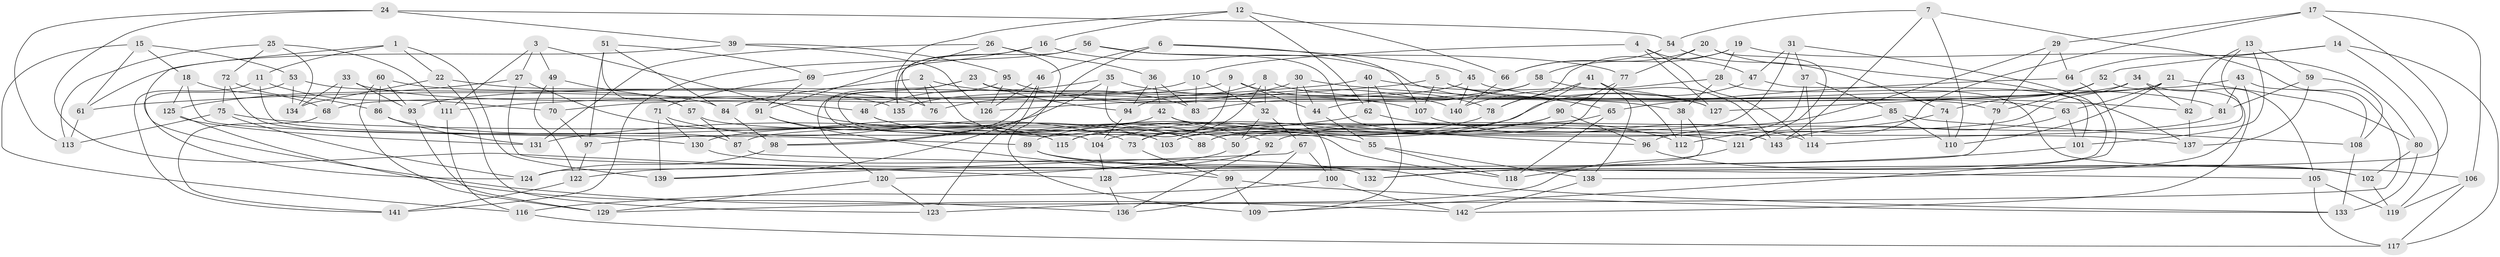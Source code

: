 // Generated by graph-tools (version 1.1) at 2025/26/03/09/25 03:26:56]
// undirected, 143 vertices, 286 edges
graph export_dot {
graph [start="1"]
  node [color=gray90,style=filled];
  1;
  2;
  3;
  4;
  5;
  6;
  7;
  8;
  9;
  10;
  11;
  12;
  13;
  14;
  15;
  16;
  17;
  18;
  19;
  20;
  21;
  22;
  23;
  24;
  25;
  26;
  27;
  28;
  29;
  30;
  31;
  32;
  33;
  34;
  35;
  36;
  37;
  38;
  39;
  40;
  41;
  42;
  43;
  44;
  45;
  46;
  47;
  48;
  49;
  50;
  51;
  52;
  53;
  54;
  55;
  56;
  57;
  58;
  59;
  60;
  61;
  62;
  63;
  64;
  65;
  66;
  67;
  68;
  69;
  70;
  71;
  72;
  73;
  74;
  75;
  76;
  77;
  78;
  79;
  80;
  81;
  82;
  83;
  84;
  85;
  86;
  87;
  88;
  89;
  90;
  91;
  92;
  93;
  94;
  95;
  96;
  97;
  98;
  99;
  100;
  101;
  102;
  103;
  104;
  105;
  106;
  107;
  108;
  109;
  110;
  111;
  112;
  113;
  114;
  115;
  116;
  117;
  118;
  119;
  120;
  121;
  122;
  123;
  124;
  125;
  126;
  127;
  128;
  129;
  130;
  131;
  132;
  133;
  134;
  135;
  136;
  137;
  138;
  139;
  140;
  141;
  142;
  143;
  1 -- 139;
  1 -- 22;
  1 -- 124;
  1 -- 11;
  2 -- 88;
  2 -- 83;
  2 -- 84;
  2 -- 76;
  3 -- 49;
  3 -- 27;
  3 -- 111;
  3 -- 103;
  4 -- 47;
  4 -- 114;
  4 -- 127;
  4 -- 10;
  5 -- 111;
  5 -- 63;
  5 -- 127;
  5 -- 107;
  6 -- 139;
  6 -- 45;
  6 -- 107;
  6 -- 46;
  7 -- 54;
  7 -- 129;
  7 -- 110;
  7 -- 143;
  8 -- 94;
  8 -- 73;
  8 -- 38;
  8 -- 32;
  9 -- 78;
  9 -- 115;
  9 -- 68;
  9 -- 44;
  10 -- 32;
  10 -- 83;
  10 -- 70;
  11 -- 141;
  11 -- 89;
  11 -- 70;
  12 -- 66;
  12 -- 135;
  12 -- 62;
  12 -- 16;
  13 -- 101;
  13 -- 59;
  13 -- 82;
  13 -- 114;
  14 -- 119;
  14 -- 117;
  14 -- 52;
  14 -- 64;
  15 -- 116;
  15 -- 53;
  15 -- 61;
  15 -- 18;
  16 -- 76;
  16 -- 65;
  16 -- 69;
  17 -- 132;
  17 -- 106;
  17 -- 29;
  17 -- 121;
  18 -- 130;
  18 -- 125;
  18 -- 68;
  19 -- 78;
  19 -- 58;
  19 -- 80;
  19 -- 28;
  20 -- 77;
  20 -- 66;
  20 -- 137;
  20 -- 121;
  21 -- 44;
  21 -- 63;
  21 -- 80;
  21 -- 110;
  22 -- 123;
  22 -- 76;
  22 -- 134;
  23 -- 120;
  23 -- 94;
  23 -- 104;
  23 -- 79;
  24 -- 39;
  24 -- 128;
  24 -- 113;
  24 -- 54;
  25 -- 72;
  25 -- 111;
  25 -- 134;
  25 -- 113;
  26 -- 91;
  26 -- 131;
  26 -- 36;
  26 -- 109;
  27 -- 115;
  27 -- 132;
  27 -- 125;
  28 -- 38;
  28 -- 106;
  28 -- 140;
  29 -- 50;
  29 -- 79;
  29 -- 64;
  30 -- 44;
  30 -- 82;
  30 -- 76;
  30 -- 100;
  31 -- 118;
  31 -- 37;
  31 -- 103;
  31 -- 47;
  32 -- 67;
  32 -- 50;
  33 -- 48;
  33 -- 68;
  33 -- 93;
  33 -- 134;
  34 -- 87;
  34 -- 105;
  34 -- 82;
  34 -- 93;
  35 -- 48;
  35 -- 98;
  35 -- 118;
  35 -- 140;
  36 -- 42;
  36 -- 94;
  36 -- 83;
  37 -- 85;
  37 -- 88;
  37 -- 114;
  38 -- 128;
  38 -- 112;
  39 -- 61;
  39 -- 95;
  39 -- 126;
  40 -- 62;
  40 -- 127;
  40 -- 109;
  40 -- 61;
  41 -- 78;
  41 -- 115;
  41 -- 138;
  41 -- 112;
  42 -- 55;
  42 -- 97;
  42 -- 137;
  43 -- 142;
  43 -- 81;
  43 -- 108;
  43 -- 127;
  44 -- 55;
  45 -- 140;
  45 -- 135;
  45 -- 81;
  46 -- 98;
  46 -- 123;
  46 -- 126;
  47 -- 130;
  47 -- 101;
  48 -- 92;
  48 -- 50;
  49 -- 57;
  49 -- 70;
  49 -- 122;
  50 -- 120;
  51 -- 84;
  51 -- 69;
  51 -- 97;
  51 -- 57;
  52 -- 79;
  52 -- 138;
  52 -- 74;
  53 -- 134;
  53 -- 142;
  53 -- 84;
  54 -- 66;
  54 -- 74;
  55 -- 138;
  55 -- 118;
  56 -- 96;
  56 -- 135;
  56 -- 141;
  56 -- 77;
  57 -- 87;
  57 -- 143;
  58 -- 126;
  58 -- 143;
  58 -- 83;
  59 -- 108;
  59 -- 81;
  59 -- 137;
  60 -- 93;
  60 -- 129;
  60 -- 135;
  60 -- 86;
  61 -- 113;
  62 -- 112;
  62 -- 131;
  63 -- 101;
  63 -- 143;
  64 -- 65;
  64 -- 109;
  65 -- 118;
  65 -- 73;
  66 -- 140;
  67 -- 139;
  67 -- 136;
  67 -- 100;
  68 -- 141;
  69 -- 71;
  69 -- 91;
  70 -- 97;
  71 -- 73;
  71 -- 139;
  71 -- 130;
  72 -- 86;
  72 -- 87;
  72 -- 75;
  73 -- 99;
  74 -- 112;
  74 -- 110;
  75 -- 124;
  75 -- 121;
  75 -- 113;
  77 -- 88;
  77 -- 90;
  78 -- 89;
  79 -- 124;
  80 -- 133;
  80 -- 102;
  81 -- 96;
  82 -- 137;
  84 -- 98;
  85 -- 92;
  85 -- 108;
  85 -- 110;
  86 -- 88;
  86 -- 131;
  87 -- 105;
  89 -- 102;
  89 -- 133;
  90 -- 104;
  90 -- 103;
  90 -- 96;
  91 -- 115;
  91 -- 99;
  92 -- 136;
  92 -- 122;
  93 -- 129;
  94 -- 104;
  95 -- 126;
  95 -- 103;
  95 -- 107;
  96 -- 102;
  97 -- 122;
  98 -- 124;
  99 -- 133;
  99 -- 109;
  100 -- 142;
  100 -- 116;
  101 -- 132;
  102 -- 119;
  104 -- 128;
  105 -- 117;
  105 -- 119;
  106 -- 117;
  106 -- 119;
  107 -- 114;
  108 -- 133;
  111 -- 116;
  116 -- 117;
  120 -- 123;
  120 -- 129;
  121 -- 123;
  122 -- 141;
  125 -- 131;
  125 -- 136;
  128 -- 136;
  130 -- 132;
  138 -- 142;
}
